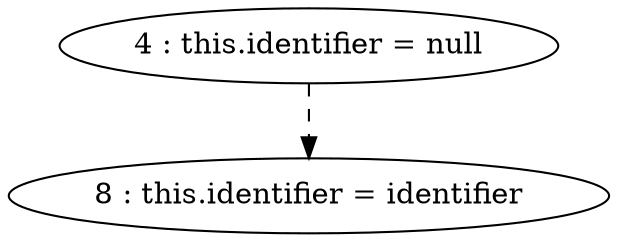 digraph G {
"4 : this.identifier = null"
"4 : this.identifier = null" -> "8 : this.identifier = identifier" [style=dashed]
"8 : this.identifier = identifier"
}